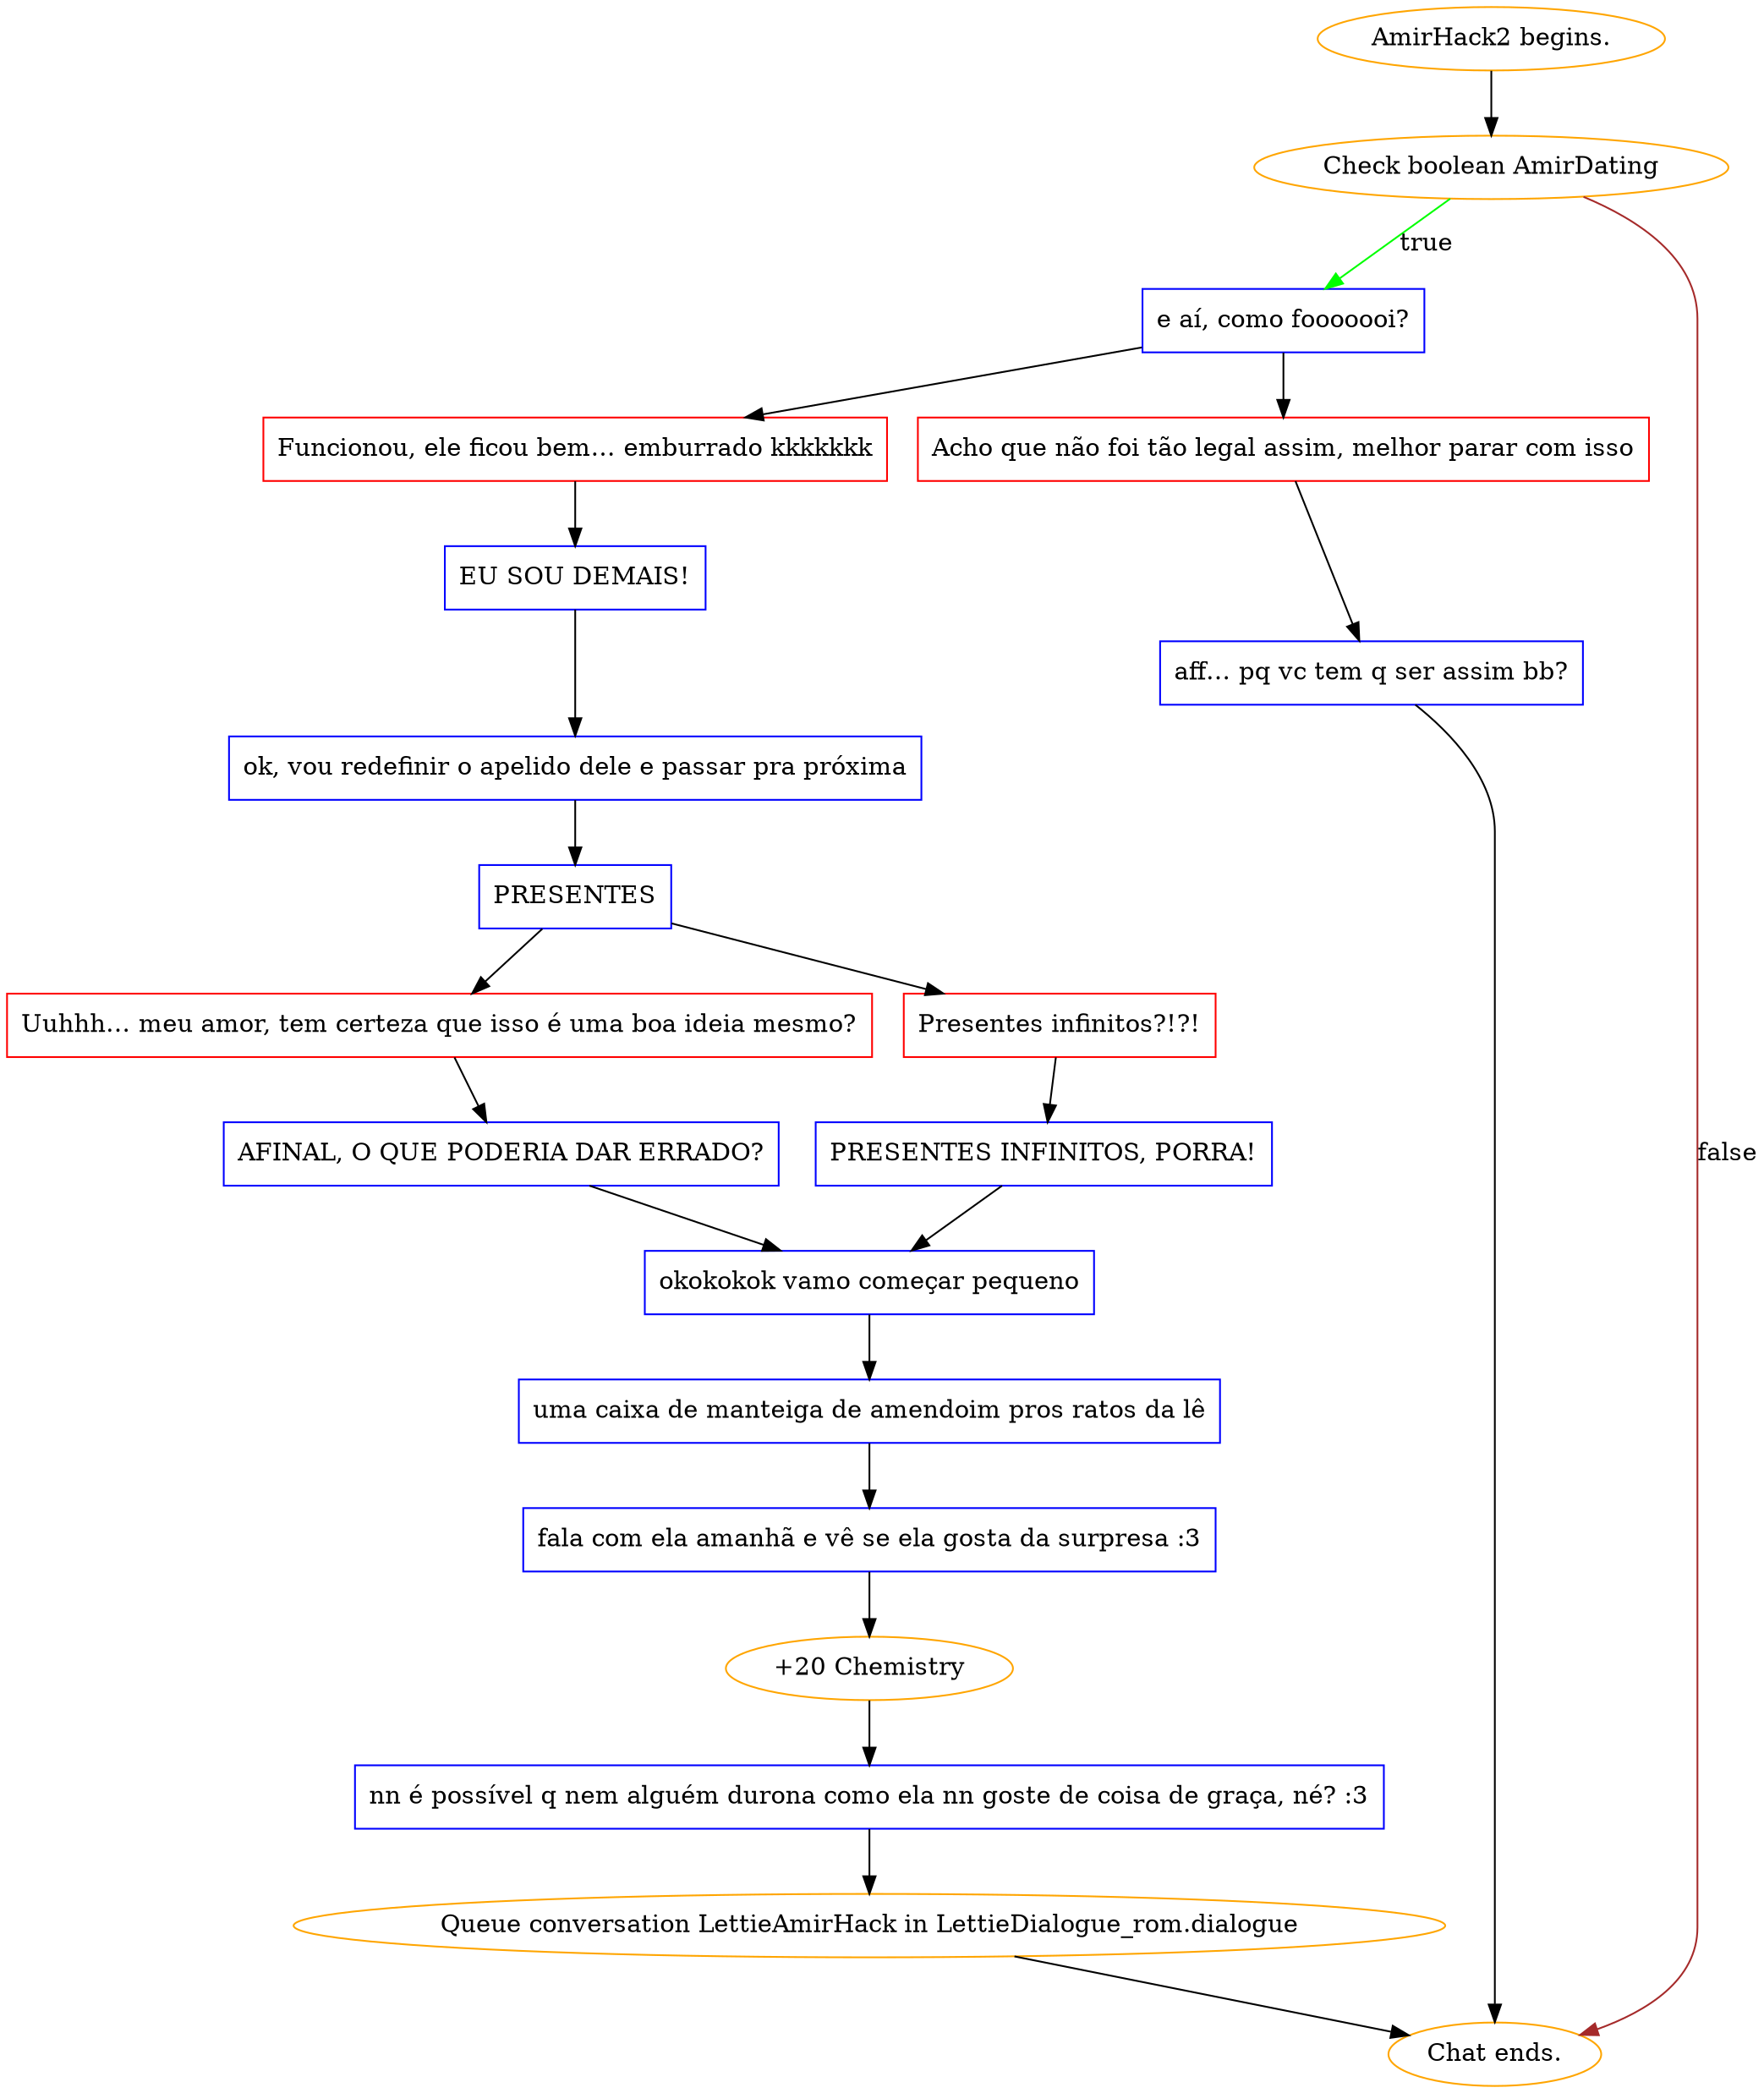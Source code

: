 digraph {
	"AmirHack2 begins." [color=orange];
		"AmirHack2 begins." -> j1974262334;
	j1974262334 [label="Check boolean AmirDating",color=orange];
		j1974262334 -> j3725024625 [label=true,color=green];
		j1974262334 -> "Chat ends." [label=false,color=brown];
	j3725024625 [label="e aí, como fooooooi?",shape=box,color=blue];
		j3725024625 -> j3574384264;
		j3725024625 -> j2271661330;
	"Chat ends." [color=orange];
	j3574384264 [label="Funcionou, ele ficou bem… emburrado kkkkkkk",shape=box,color=red];
		j3574384264 -> j3536495408;
	j2271661330 [label="Acho que não foi tão legal assim, melhor parar com isso",shape=box,color=red];
		j2271661330 -> j1802476675;
	j3536495408 [label="EU SOU DEMAIS!",shape=box,color=blue];
		j3536495408 -> j2690538453;
	j1802476675 [label="aff… pq vc tem q ser assim bb?",shape=box,color=blue];
		j1802476675 -> "Chat ends.";
	j2690538453 [label="ok, vou redefinir o apelido dele e passar pra próxima",shape=box,color=blue];
		j2690538453 -> j3482412806;
	j3482412806 [label="PRESENTES",shape=box,color=blue];
		j3482412806 -> j382361871;
		j3482412806 -> j1913898636;
	j382361871 [label="Uuhhh… meu amor, tem certeza que isso é uma boa ideia mesmo?",shape=box,color=red];
		j382361871 -> j2235809385;
	j1913898636 [label="Presentes infinitos?!?!",shape=box,color=red];
		j1913898636 -> j3373160496;
	j2235809385 [label="AFINAL, O QUE PODERIA DAR ERRADO?",shape=box,color=blue];
		j2235809385 -> j1787055060;
	j3373160496 [label="PRESENTES INFINITOS, PORRA!",shape=box,color=blue];
		j3373160496 -> j1787055060;
	j1787055060 [label="okokokok vamo começar pequeno",shape=box,color=blue];
		j1787055060 -> j1164960322;
	j1164960322 [label="uma caixa de manteiga de amendoim pros ratos da lê",shape=box,color=blue];
		j1164960322 -> j4079661933;
	j4079661933 [label="fala com ela amanhã e vê se ela gosta da surpresa :3",shape=box,color=blue];
		j4079661933 -> j978312627;
	j978312627 [label="+20 Chemistry",color=orange];
		j978312627 -> j16186142;
	j16186142 [label="nn é possível q nem alguém durona como ela nn goste de coisa de graça, né? :3",shape=box,color=blue];
		j16186142 -> "Initiate conversation LettieAmirHack in LettieDialogue_rom.dialogue";
	"Initiate conversation LettieAmirHack in LettieDialogue_rom.dialogue" [label="Queue conversation LettieAmirHack in LettieDialogue_rom.dialogue",color=orange];
		"Initiate conversation LettieAmirHack in LettieDialogue_rom.dialogue" -> "Chat ends.";
}